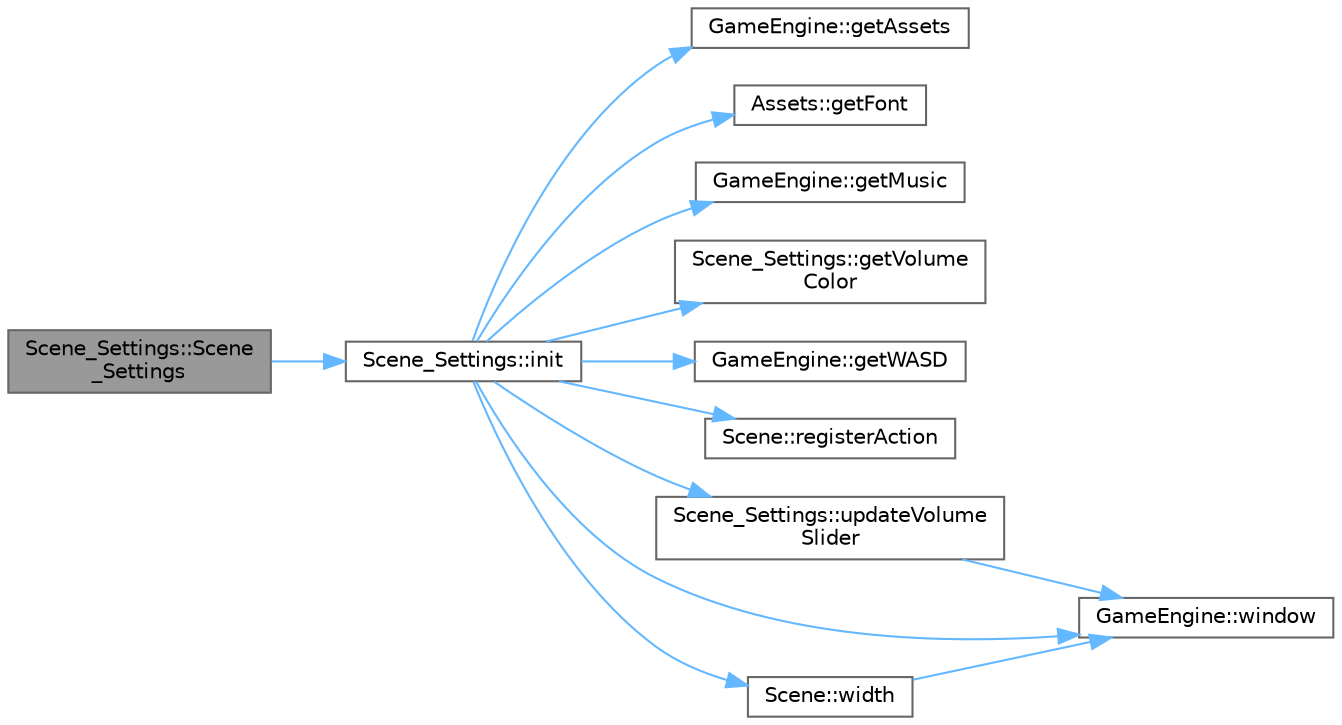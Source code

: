 digraph "Scene_Settings::Scene_Settings"
{
 // LATEX_PDF_SIZE
  bgcolor="transparent";
  edge [fontname=Helvetica,fontsize=10,labelfontname=Helvetica,labelfontsize=10];
  node [fontname=Helvetica,fontsize=10,shape=box,height=0.2,width=0.4];
  rankdir="LR";
  Node1 [id="Node000001",label="Scene_Settings::Scene\l_Settings",height=0.2,width=0.4,color="gray40", fillcolor="grey60", style="filled", fontcolor="black",tooltip=" "];
  Node1 -> Node2 [id="edge1_Node000001_Node000002",color="steelblue1",style="solid",tooltip=" "];
  Node2 [id="Node000002",label="Scene_Settings::init",height=0.2,width=0.4,color="grey40", fillcolor="white", style="filled",URL="$class_scene___settings.html#a76b13e5709a76c73b7768859555f83bc",tooltip=" "];
  Node2 -> Node3 [id="edge2_Node000002_Node000003",color="steelblue1",style="solid",tooltip=" "];
  Node3 [id="Node000003",label="GameEngine::getAssets",height=0.2,width=0.4,color="grey40", fillcolor="white", style="filled",URL="$class_game_engine.html#a2db9a2dd6d6cc9879ec988690837f09e",tooltip=" "];
  Node2 -> Node4 [id="edge3_Node000002_Node000004",color="steelblue1",style="solid",tooltip=" "];
  Node4 [id="Node000004",label="Assets::getFont",height=0.2,width=0.4,color="grey40", fillcolor="white", style="filled",URL="$class_assets.html#a044201d3a5016c7ac2785181cec15b50",tooltip=" "];
  Node2 -> Node5 [id="edge4_Node000002_Node000005",color="steelblue1",style="solid",tooltip=" "];
  Node5 [id="Node000005",label="GameEngine::getMusic",height=0.2,width=0.4,color="grey40", fillcolor="white", style="filled",URL="$class_game_engine.html#a216acb74cf052d361aaa825a00e4c03a",tooltip=" "];
  Node2 -> Node6 [id="edge5_Node000002_Node000006",color="steelblue1",style="solid",tooltip=" "];
  Node6 [id="Node000006",label="Scene_Settings::getVolume\lColor",height=0.2,width=0.4,color="grey40", fillcolor="white", style="filled",URL="$class_scene___settings.html#a7ab9de3dc8e935feeb5e637690adeb6b",tooltip=" "];
  Node2 -> Node7 [id="edge6_Node000002_Node000007",color="steelblue1",style="solid",tooltip=" "];
  Node7 [id="Node000007",label="GameEngine::getWASD",height=0.2,width=0.4,color="grey40", fillcolor="white", style="filled",URL="$class_game_engine.html#aad9033218861ffe7bb06c5af64902672",tooltip=" "];
  Node2 -> Node8 [id="edge7_Node000002_Node000008",color="steelblue1",style="solid",tooltip=" "];
  Node8 [id="Node000008",label="Scene::registerAction",height=0.2,width=0.4,color="grey40", fillcolor="white", style="filled",URL="$class_scene.html#a670b58a8e14e222d9a75afe3eb1e35bc",tooltip=" "];
  Node2 -> Node9 [id="edge8_Node000002_Node000009",color="steelblue1",style="solid",tooltip=" "];
  Node9 [id="Node000009",label="Scene_Settings::updateVolume\lSlider",height=0.2,width=0.4,color="grey40", fillcolor="white", style="filled",URL="$class_scene___settings.html#a2b9b180644b36c931eb7c47888ede9c4",tooltip=" "];
  Node9 -> Node10 [id="edge9_Node000009_Node000010",color="steelblue1",style="solid",tooltip=" "];
  Node10 [id="Node000010",label="GameEngine::window",height=0.2,width=0.4,color="grey40", fillcolor="white", style="filled",URL="$class_game_engine.html#ab54532076e85b26619be743450d3a0e5",tooltip=" "];
  Node2 -> Node11 [id="edge10_Node000002_Node000011",color="steelblue1",style="solid",tooltip=" "];
  Node11 [id="Node000011",label="Scene::width",height=0.2,width=0.4,color="grey40", fillcolor="white", style="filled",URL="$class_scene.html#a440f3cd29cc9d73ca0d579a828d80c27",tooltip=" "];
  Node11 -> Node10 [id="edge11_Node000011_Node000010",color="steelblue1",style="solid",tooltip=" "];
  Node2 -> Node10 [id="edge12_Node000002_Node000010",color="steelblue1",style="solid",tooltip=" "];
}
